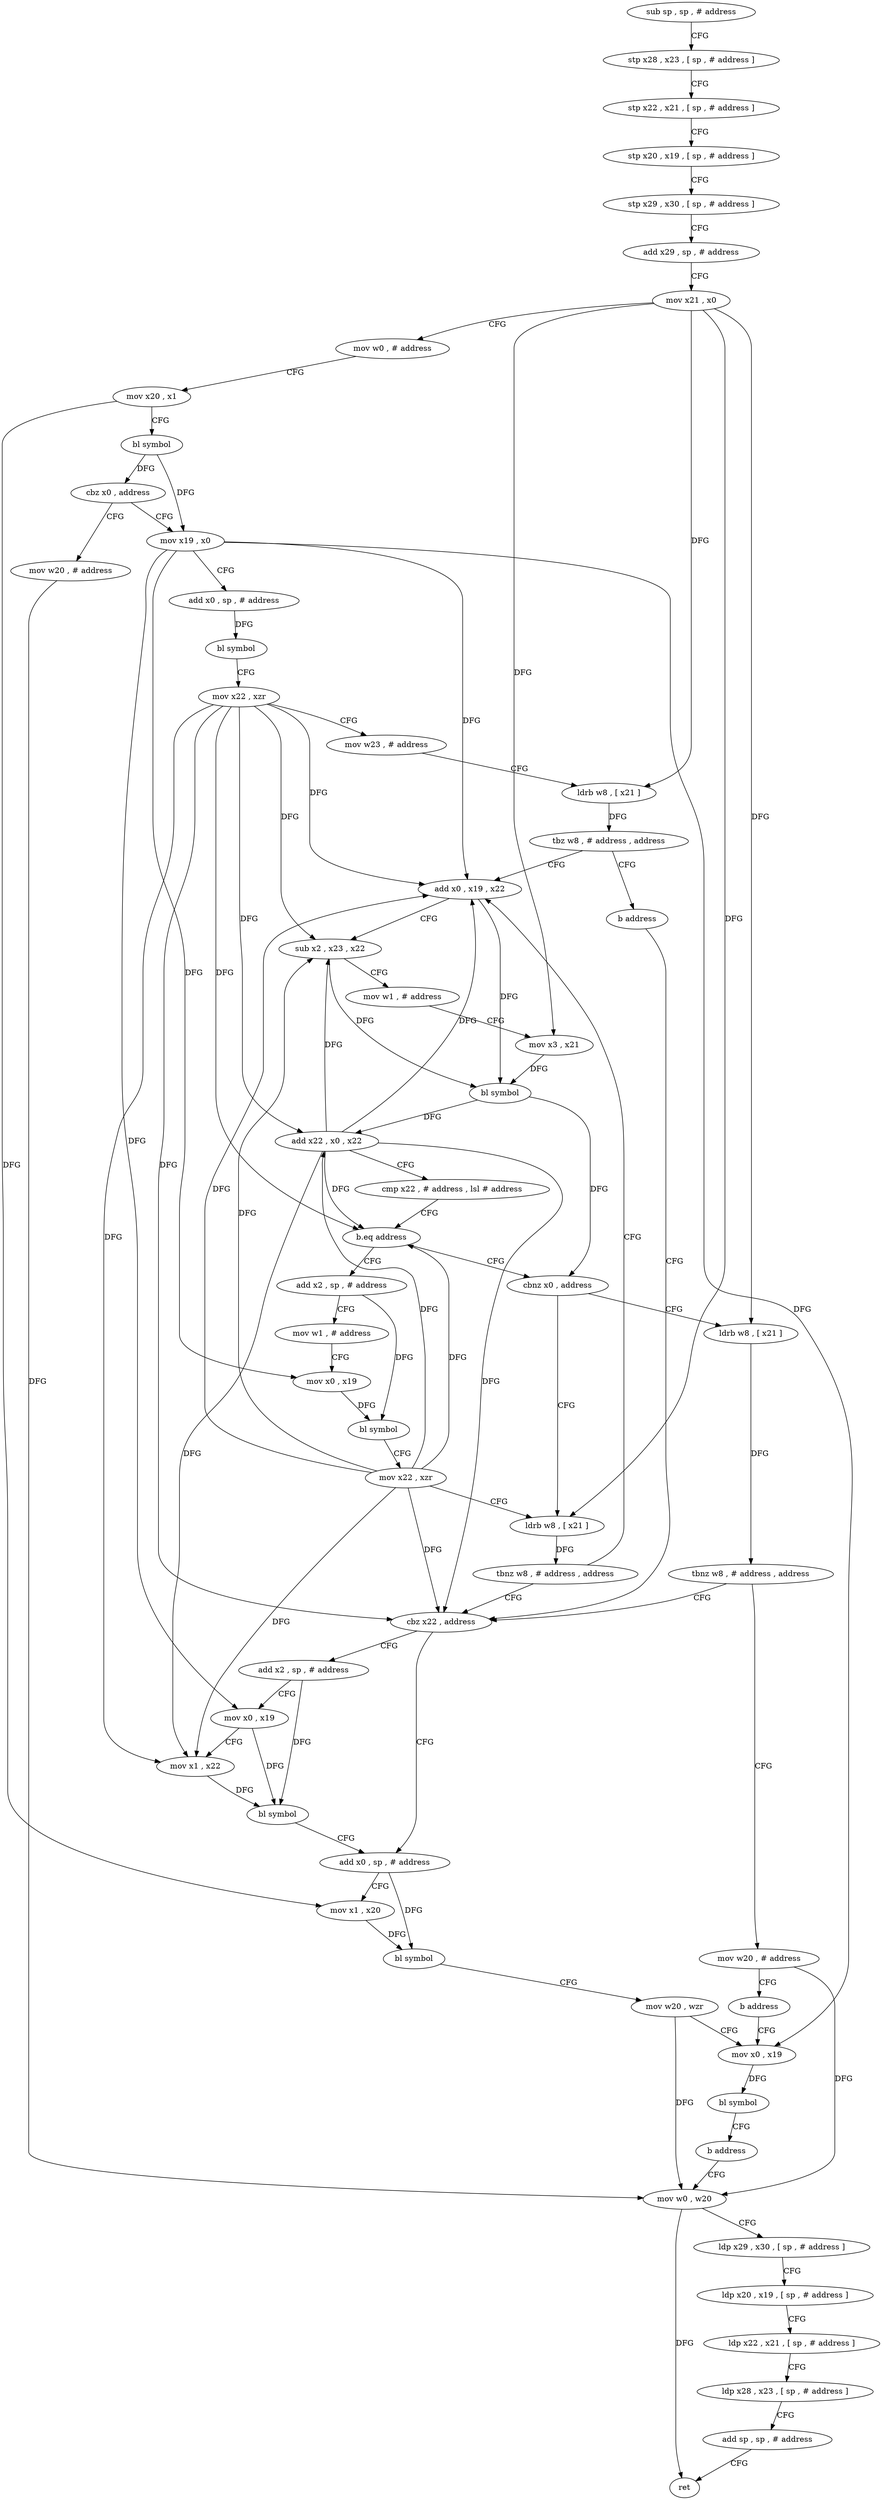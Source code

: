 digraph "func" {
"4240176" [label = "sub sp , sp , # address" ]
"4240180" [label = "stp x28 , x23 , [ sp , # address ]" ]
"4240184" [label = "stp x22 , x21 , [ sp , # address ]" ]
"4240188" [label = "stp x20 , x19 , [ sp , # address ]" ]
"4240192" [label = "stp x29 , x30 , [ sp , # address ]" ]
"4240196" [label = "add x29 , sp , # address" ]
"4240200" [label = "mov x21 , x0" ]
"4240204" [label = "mov w0 , # address" ]
"4240208" [label = "mov x20 , x1" ]
"4240212" [label = "bl symbol" ]
"4240216" [label = "cbz x0 , address" ]
"4240372" [label = "mov w20 , # address" ]
"4240220" [label = "mov x19 , x0" ]
"4240376" [label = "mov w0 , w20" ]
"4240224" [label = "add x0 , sp , # address" ]
"4240228" [label = "bl symbol" ]
"4240232" [label = "mov x22 , xzr" ]
"4240236" [label = "mov w23 , # address" ]
"4240240" [label = "ldrb w8 , [ x21 ]" ]
"4240244" [label = "tbz w8 , # address , address" ]
"4240280" [label = "add x0 , x19 , x22" ]
"4240248" [label = "b address" ]
"4240284" [label = "sub x2 , x23 , x22" ]
"4240288" [label = "mov w1 , # address" ]
"4240292" [label = "mov x3 , x21" ]
"4240296" [label = "bl symbol" ]
"4240300" [label = "add x22 , x0 , x22" ]
"4240304" [label = "cmp x22 , # address , lsl # address" ]
"4240308" [label = "b.eq address" ]
"4240252" [label = "add x2 , sp , # address" ]
"4240312" [label = "cbnz x0 , address" ]
"4240324" [label = "cbz x22 , address" ]
"4240256" [label = "mov w1 , # address" ]
"4240260" [label = "mov x0 , x19" ]
"4240264" [label = "bl symbol" ]
"4240268" [label = "mov x22 , xzr" ]
"4240272" [label = "ldrb w8 , [ x21 ]" ]
"4240316" [label = "ldrb w8 , [ x21 ]" ]
"4240344" [label = "add x0 , sp , # address" ]
"4240328" [label = "add x2 , sp , # address" ]
"4240276" [label = "tbnz w8 , # address , address" ]
"4240320" [label = "tbnz w8 , # address , address" ]
"4240404" [label = "mov w20 , # address" ]
"4240348" [label = "mov x1 , x20" ]
"4240352" [label = "bl symbol" ]
"4240356" [label = "mov w20 , wzr" ]
"4240360" [label = "mov x0 , x19" ]
"4240332" [label = "mov x0 , x19" ]
"4240336" [label = "mov x1 , x22" ]
"4240340" [label = "bl symbol" ]
"4240408" [label = "b address" ]
"4240380" [label = "ldp x29 , x30 , [ sp , # address ]" ]
"4240384" [label = "ldp x20 , x19 , [ sp , # address ]" ]
"4240388" [label = "ldp x22 , x21 , [ sp , # address ]" ]
"4240392" [label = "ldp x28 , x23 , [ sp , # address ]" ]
"4240396" [label = "add sp , sp , # address" ]
"4240400" [label = "ret" ]
"4240364" [label = "bl symbol" ]
"4240368" [label = "b address" ]
"4240176" -> "4240180" [ label = "CFG" ]
"4240180" -> "4240184" [ label = "CFG" ]
"4240184" -> "4240188" [ label = "CFG" ]
"4240188" -> "4240192" [ label = "CFG" ]
"4240192" -> "4240196" [ label = "CFG" ]
"4240196" -> "4240200" [ label = "CFG" ]
"4240200" -> "4240204" [ label = "CFG" ]
"4240200" -> "4240240" [ label = "DFG" ]
"4240200" -> "4240292" [ label = "DFG" ]
"4240200" -> "4240272" [ label = "DFG" ]
"4240200" -> "4240316" [ label = "DFG" ]
"4240204" -> "4240208" [ label = "CFG" ]
"4240208" -> "4240212" [ label = "CFG" ]
"4240208" -> "4240348" [ label = "DFG" ]
"4240212" -> "4240216" [ label = "DFG" ]
"4240212" -> "4240220" [ label = "DFG" ]
"4240216" -> "4240372" [ label = "CFG" ]
"4240216" -> "4240220" [ label = "CFG" ]
"4240372" -> "4240376" [ label = "DFG" ]
"4240220" -> "4240224" [ label = "CFG" ]
"4240220" -> "4240280" [ label = "DFG" ]
"4240220" -> "4240260" [ label = "DFG" ]
"4240220" -> "4240332" [ label = "DFG" ]
"4240220" -> "4240360" [ label = "DFG" ]
"4240376" -> "4240380" [ label = "CFG" ]
"4240376" -> "4240400" [ label = "DFG" ]
"4240224" -> "4240228" [ label = "DFG" ]
"4240228" -> "4240232" [ label = "CFG" ]
"4240232" -> "4240236" [ label = "CFG" ]
"4240232" -> "4240280" [ label = "DFG" ]
"4240232" -> "4240284" [ label = "DFG" ]
"4240232" -> "4240300" [ label = "DFG" ]
"4240232" -> "4240308" [ label = "DFG" ]
"4240232" -> "4240324" [ label = "DFG" ]
"4240232" -> "4240336" [ label = "DFG" ]
"4240236" -> "4240240" [ label = "CFG" ]
"4240240" -> "4240244" [ label = "DFG" ]
"4240244" -> "4240280" [ label = "CFG" ]
"4240244" -> "4240248" [ label = "CFG" ]
"4240280" -> "4240284" [ label = "CFG" ]
"4240280" -> "4240296" [ label = "DFG" ]
"4240248" -> "4240324" [ label = "CFG" ]
"4240284" -> "4240288" [ label = "CFG" ]
"4240284" -> "4240296" [ label = "DFG" ]
"4240288" -> "4240292" [ label = "CFG" ]
"4240292" -> "4240296" [ label = "DFG" ]
"4240296" -> "4240300" [ label = "DFG" ]
"4240296" -> "4240312" [ label = "DFG" ]
"4240300" -> "4240304" [ label = "CFG" ]
"4240300" -> "4240280" [ label = "DFG" ]
"4240300" -> "4240284" [ label = "DFG" ]
"4240300" -> "4240308" [ label = "DFG" ]
"4240300" -> "4240324" [ label = "DFG" ]
"4240300" -> "4240336" [ label = "DFG" ]
"4240304" -> "4240308" [ label = "CFG" ]
"4240308" -> "4240252" [ label = "CFG" ]
"4240308" -> "4240312" [ label = "CFG" ]
"4240252" -> "4240256" [ label = "CFG" ]
"4240252" -> "4240264" [ label = "DFG" ]
"4240312" -> "4240272" [ label = "CFG" ]
"4240312" -> "4240316" [ label = "CFG" ]
"4240324" -> "4240344" [ label = "CFG" ]
"4240324" -> "4240328" [ label = "CFG" ]
"4240256" -> "4240260" [ label = "CFG" ]
"4240260" -> "4240264" [ label = "DFG" ]
"4240264" -> "4240268" [ label = "CFG" ]
"4240268" -> "4240272" [ label = "CFG" ]
"4240268" -> "4240280" [ label = "DFG" ]
"4240268" -> "4240284" [ label = "DFG" ]
"4240268" -> "4240300" [ label = "DFG" ]
"4240268" -> "4240308" [ label = "DFG" ]
"4240268" -> "4240324" [ label = "DFG" ]
"4240268" -> "4240336" [ label = "DFG" ]
"4240272" -> "4240276" [ label = "DFG" ]
"4240316" -> "4240320" [ label = "DFG" ]
"4240344" -> "4240348" [ label = "CFG" ]
"4240344" -> "4240352" [ label = "DFG" ]
"4240328" -> "4240332" [ label = "CFG" ]
"4240328" -> "4240340" [ label = "DFG" ]
"4240276" -> "4240324" [ label = "CFG" ]
"4240276" -> "4240280" [ label = "CFG" ]
"4240320" -> "4240404" [ label = "CFG" ]
"4240320" -> "4240324" [ label = "CFG" ]
"4240404" -> "4240408" [ label = "CFG" ]
"4240404" -> "4240376" [ label = "DFG" ]
"4240348" -> "4240352" [ label = "DFG" ]
"4240352" -> "4240356" [ label = "CFG" ]
"4240356" -> "4240360" [ label = "CFG" ]
"4240356" -> "4240376" [ label = "DFG" ]
"4240360" -> "4240364" [ label = "DFG" ]
"4240332" -> "4240336" [ label = "CFG" ]
"4240332" -> "4240340" [ label = "DFG" ]
"4240336" -> "4240340" [ label = "DFG" ]
"4240340" -> "4240344" [ label = "CFG" ]
"4240408" -> "4240360" [ label = "CFG" ]
"4240380" -> "4240384" [ label = "CFG" ]
"4240384" -> "4240388" [ label = "CFG" ]
"4240388" -> "4240392" [ label = "CFG" ]
"4240392" -> "4240396" [ label = "CFG" ]
"4240396" -> "4240400" [ label = "CFG" ]
"4240364" -> "4240368" [ label = "CFG" ]
"4240368" -> "4240376" [ label = "CFG" ]
}
